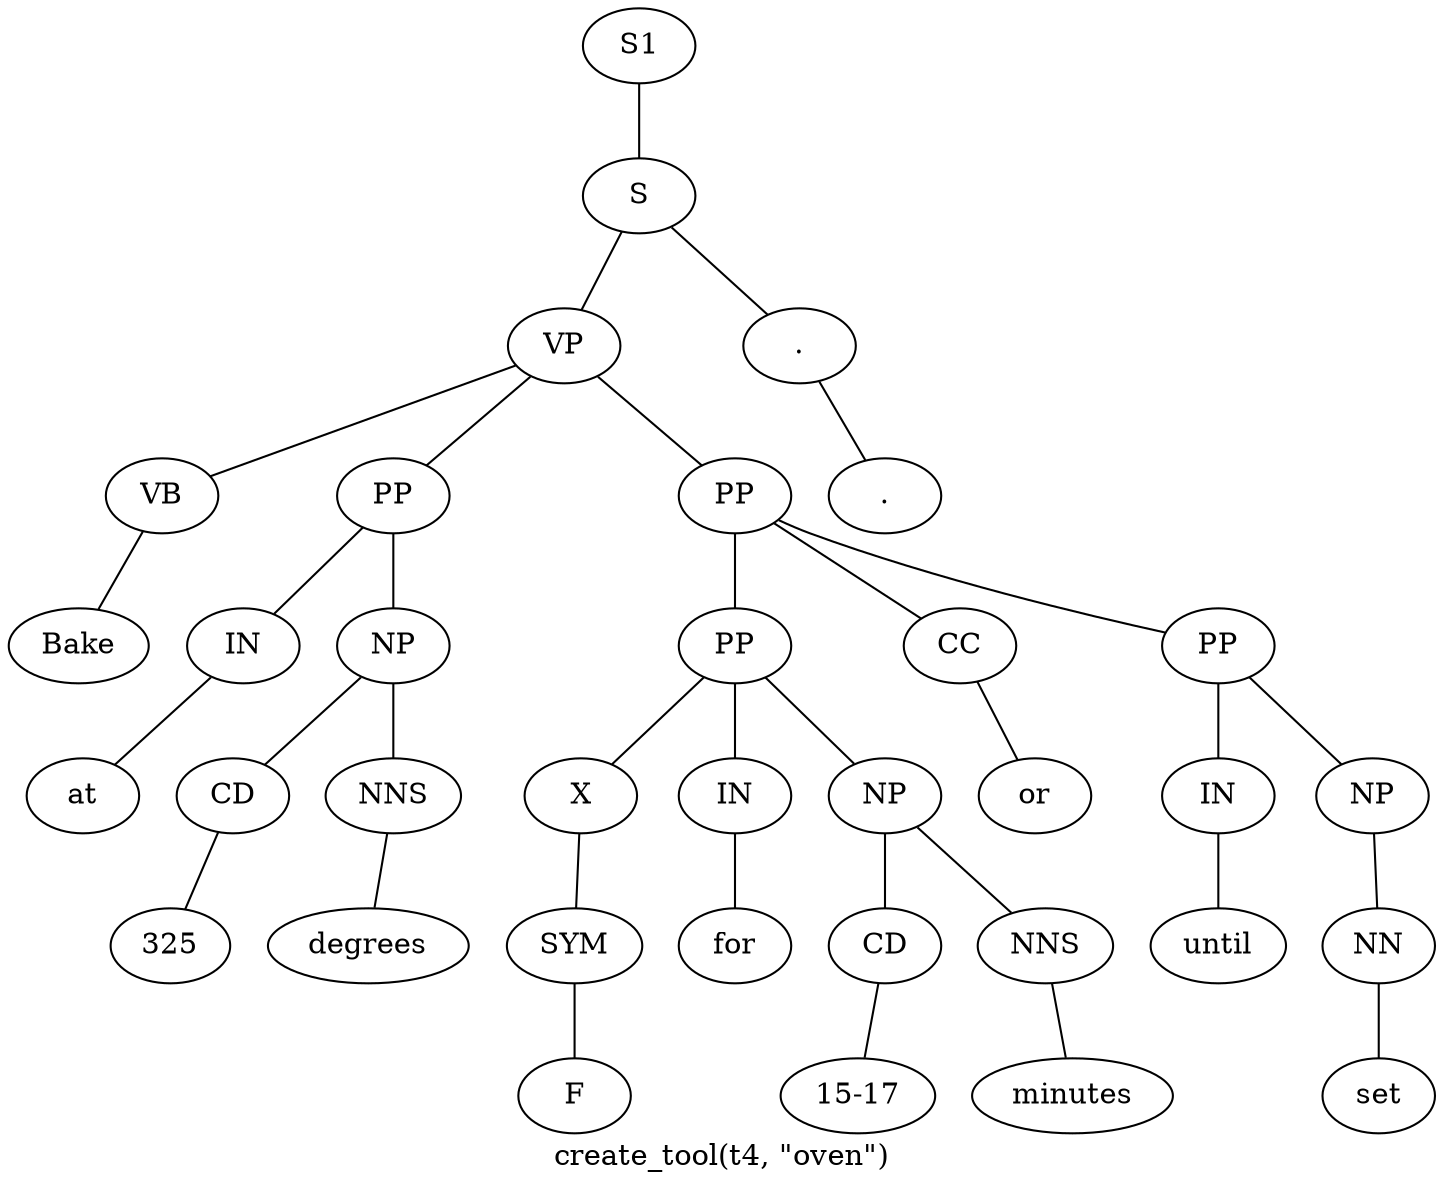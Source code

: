 graph SyntaxGraph {
	label = "create_tool(t4, \"oven\")";
	Node0 [label="S1"];
	Node1 [label="S"];
	Node2 [label="VP"];
	Node3 [label="VB"];
	Node4 [label="Bake"];
	Node5 [label="PP"];
	Node6 [label="IN"];
	Node7 [label="at"];
	Node8 [label="NP"];
	Node9 [label="CD"];
	Node10 [label="325"];
	Node11 [label="NNS"];
	Node12 [label="degrees"];
	Node13 [label="PP"];
	Node14 [label="PP"];
	Node15 [label="X"];
	Node16 [label="SYM"];
	Node17 [label="F"];
	Node18 [label="IN"];
	Node19 [label="for"];
	Node20 [label="NP"];
	Node21 [label="CD"];
	Node22 [label="15-17"];
	Node23 [label="NNS"];
	Node24 [label="minutes"];
	Node25 [label="CC"];
	Node26 [label="or"];
	Node27 [label="PP"];
	Node28 [label="IN"];
	Node29 [label="until"];
	Node30 [label="NP"];
	Node31 [label="NN"];
	Node32 [label="set"];
	Node33 [label="."];
	Node34 [label="."];

	Node0 -- Node1;
	Node1 -- Node2;
	Node1 -- Node33;
	Node2 -- Node3;
	Node2 -- Node5;
	Node2 -- Node13;
	Node3 -- Node4;
	Node5 -- Node6;
	Node5 -- Node8;
	Node6 -- Node7;
	Node8 -- Node9;
	Node8 -- Node11;
	Node9 -- Node10;
	Node11 -- Node12;
	Node13 -- Node14;
	Node13 -- Node25;
	Node13 -- Node27;
	Node14 -- Node15;
	Node14 -- Node18;
	Node14 -- Node20;
	Node15 -- Node16;
	Node16 -- Node17;
	Node18 -- Node19;
	Node20 -- Node21;
	Node20 -- Node23;
	Node21 -- Node22;
	Node23 -- Node24;
	Node25 -- Node26;
	Node27 -- Node28;
	Node27 -- Node30;
	Node28 -- Node29;
	Node30 -- Node31;
	Node31 -- Node32;
	Node33 -- Node34;
}